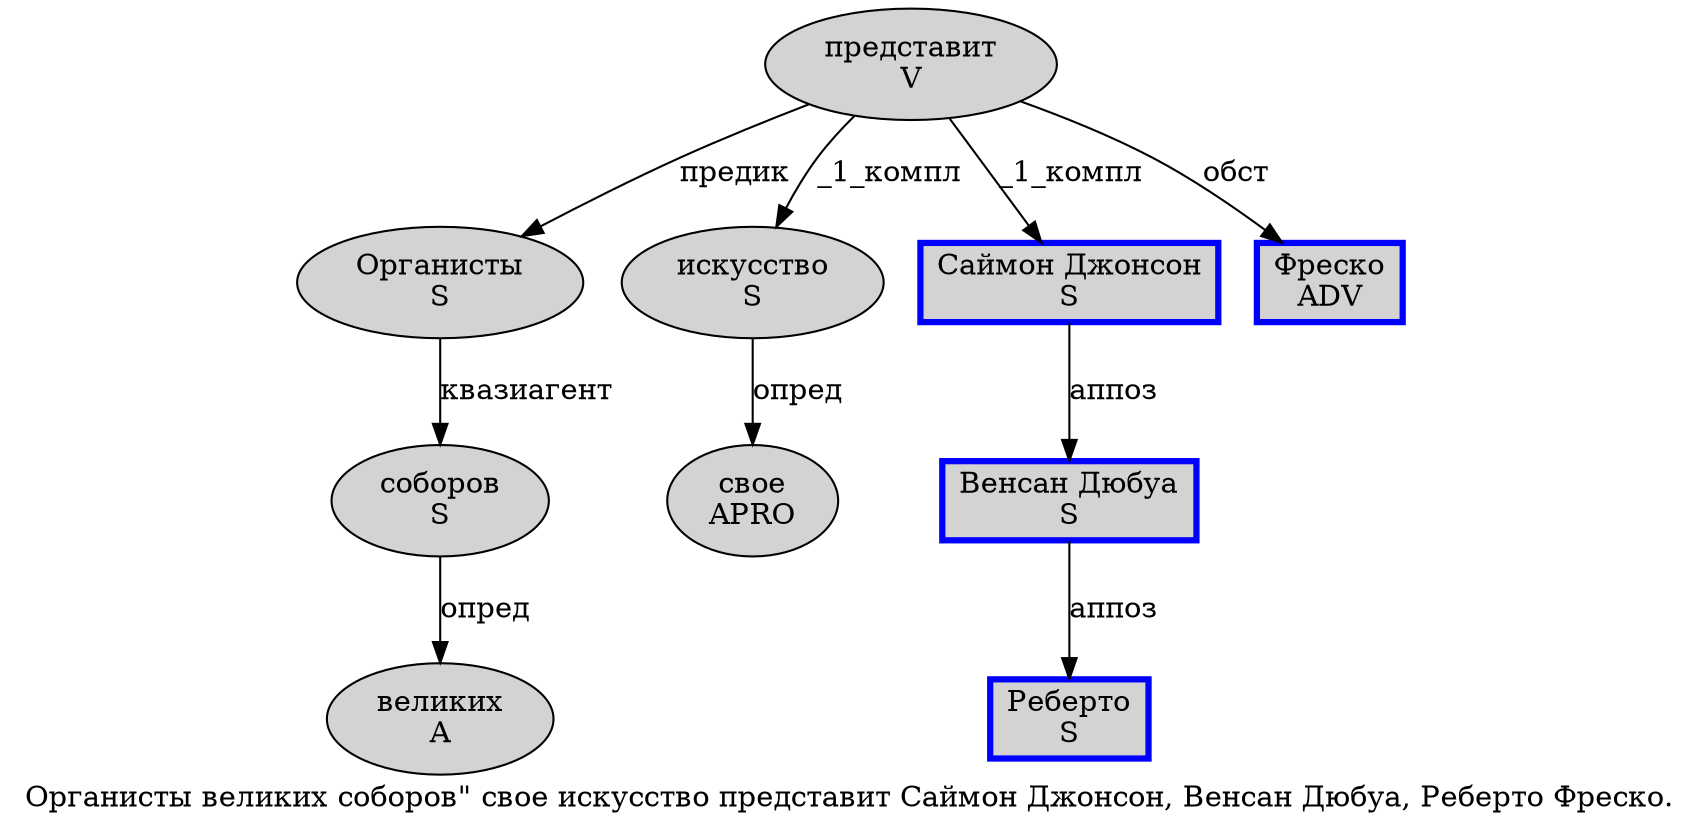 digraph SENTENCE_949 {
	graph [label="Органисты великих соборов\" свое искусство представит Саймон Джонсон, Венсан Дюбуа, Реберто Фреско."]
	node [style=filled]
		0 [label="Органисты
S" color="" fillcolor=lightgray penwidth=1 shape=ellipse]
		1 [label="великих
A" color="" fillcolor=lightgray penwidth=1 shape=ellipse]
		2 [label="соборов
S" color="" fillcolor=lightgray penwidth=1 shape=ellipse]
		4 [label="свое
APRO" color="" fillcolor=lightgray penwidth=1 shape=ellipse]
		5 [label="искусство
S" color="" fillcolor=lightgray penwidth=1 shape=ellipse]
		6 [label="представит
V" color="" fillcolor=lightgray penwidth=1 shape=ellipse]
		7 [label="Саймон Джонсон
S" color=blue fillcolor=lightgray penwidth=3 shape=box]
		9 [label="Венсан Дюбуа
S" color=blue fillcolor=lightgray penwidth=3 shape=box]
		11 [label="Реберто
S" color=blue fillcolor=lightgray penwidth=3 shape=box]
		12 [label="Фреско
ADV" color=blue fillcolor=lightgray penwidth=3 shape=box]
			6 -> 0 [label="предик"]
			6 -> 5 [label="_1_компл"]
			6 -> 7 [label="_1_компл"]
			6 -> 12 [label="обст"]
			5 -> 4 [label="опред"]
			0 -> 2 [label="квазиагент"]
			9 -> 11 [label="аппоз"]
			7 -> 9 [label="аппоз"]
			2 -> 1 [label="опред"]
}